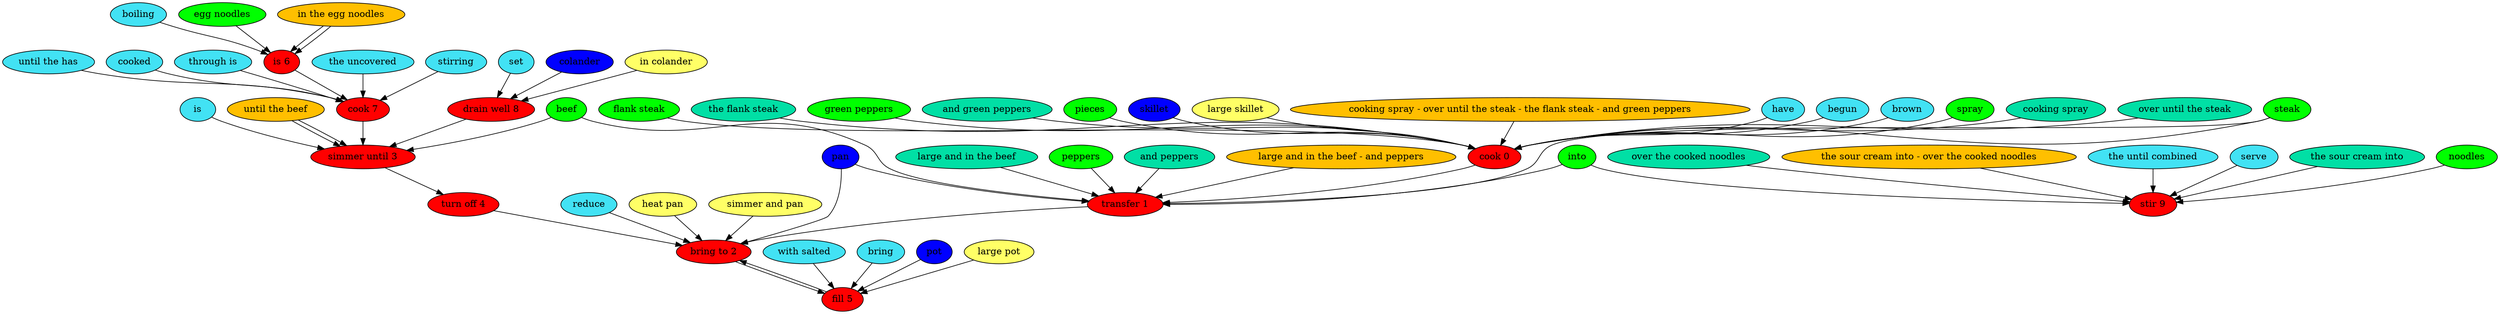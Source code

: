 digraph G {
"cook 0" [style=filled, fillcolor=red];
have [style=filled, fillcolor="#42e2f4"];
have -> "cook 0";
begun [style=filled, fillcolor="#42e2f4"];
begun -> "cook 0";
brown [style=filled, fillcolor="#42e2f4"];
brown -> "cook 0";
spray [style=filled, fillcolor=green];
spray -> "cook 0";
"cooking spray" [style=filled, fillcolor="#01DFA5"];
"cooking spray" -> "cook 0";
steak [style=filled, fillcolor=green];
steak -> "cook 0";
"over until the steak" [style=filled, fillcolor="#01DFA5"];
"over until the steak" -> "cook 0";
"flank steak" [style=filled, fillcolor=green];
"flank steak" -> "cook 0";
"the flank steak" [style=filled, fillcolor="#01DFA5"];
"the flank steak" -> "cook 0";
"green peppers" [style=filled, fillcolor=green];
"green peppers" -> "cook 0";
"and green peppers" [style=filled, fillcolor="#01DFA5"];
"and green peppers" -> "cook 0";
pieces [style=filled, fillcolor=green];
pieces -> "cook 0";
skillet [style=filled, fillcolor="#0000ff"];
skillet -> "cook 0";
"large skillet" [style=filled, fillcolor="#ffff66"];
"large skillet" -> "cook 0";
"cooking spray - over until the steak - the flank steak - and green peppers" [style=filled, fillcolor="#FFBF00"];
"cooking spray - over until the steak - the flank steak - and green peppers" -> "cook 0";
"transfer 1" [style=filled, fillcolor=red];
beef [style=filled, fillcolor=green];
beef -> "transfer 1";
"large and in the beef" [style=filled, fillcolor="#01DFA5"];
"large and in the beef" -> "transfer 1";
steak [style=filled, fillcolor=green];
steak -> "transfer 1";
peppers [style=filled, fillcolor=green];
peppers -> "transfer 1";
"and peppers" [style=filled, fillcolor="#01DFA5"];
"and peppers" -> "transfer 1";
into [style=filled, fillcolor=green];
into -> "transfer 1";
pan [style=filled, fillcolor="#0000ff"];
pan -> "transfer 1";
"large and in the beef - and peppers" [style=filled, fillcolor="#FFBF00"];
"large and in the beef - and peppers" -> "transfer 1";
"bring to 2" [style=filled, fillcolor=red];
reduce [style=filled, fillcolor="#42e2f4"];
reduce -> "bring to 2";
pan [style=filled, fillcolor="#0000ff"];
pan -> "bring to 2";
"heat pan" [style=filled, fillcolor="#ffff66"];
"heat pan" -> "bring to 2";
"simmer and pan" [style=filled, fillcolor="#ffff66"];
"simmer and pan" -> "bring to 2";
"simmer until 3" [style=filled, fillcolor=red];
is [style=filled, fillcolor="#42e2f4"];
is -> "simmer until 3";
beef [style=filled, fillcolor=green];
beef -> "simmer until 3";
"until the beef" [style=filled, fillcolor="#01DFA5"];
"until the beef" -> "simmer until 3";
"until the beef" [style=filled, fillcolor="#FFBF00"];
"until the beef" -> "simmer until 3";
"turn off 4" [style=filled, fillcolor=red];
"fill 5" [style=filled, fillcolor=red];
"with salted" [style=filled, fillcolor="#42e2f4"];
"with salted" -> "fill 5";
bring [style=filled, fillcolor="#42e2f4"];
bring -> "fill 5";
pot [style=filled, fillcolor="#0000ff"];
pot -> "fill 5";
"large pot" [style=filled, fillcolor="#ffff66"];
"large pot" -> "fill 5";
"is 6" [style=filled, fillcolor=red];
boiling [style=filled, fillcolor="#42e2f4"];
boiling -> "is 6";
"egg noodles" [style=filled, fillcolor=green];
"egg noodles" -> "is 6";
"in the egg noodles" [style=filled, fillcolor="#01DFA5"];
"in the egg noodles" -> "is 6";
"in the egg noodles" [style=filled, fillcolor="#FFBF00"];
"in the egg noodles" -> "is 6";
"cook 7" [style=filled, fillcolor=red];
"the uncovered" [style=filled, fillcolor="#42e2f4"];
"the uncovered" -> "cook 7";
stirring [style=filled, fillcolor="#42e2f4"];
stirring -> "cook 7";
"until the has" [style=filled, fillcolor="#42e2f4"];
"until the has" -> "cook 7";
cooked [style=filled, fillcolor="#42e2f4"];
cooked -> "cook 7";
"through is" [style=filled, fillcolor="#42e2f4"];
"through is" -> "cook 7";
"drain well 8" [style=filled, fillcolor=red];
set [style=filled, fillcolor="#42e2f4"];
set -> "drain well 8";
colander [style=filled, fillcolor="#0000ff"];
colander -> "drain well 8";
"in colander" [style=filled, fillcolor="#ffff66"];
"in colander" -> "drain well 8";
"stir 9" [style=filled, fillcolor=red];
"the until combined" [style=filled, fillcolor="#42e2f4"];
"the until combined" -> "stir 9";
serve [style=filled, fillcolor="#42e2f4"];
serve -> "stir 9";
into [style=filled, fillcolor=green];
into -> "stir 9";
"the sour cream into" [style=filled, fillcolor="#01DFA5"];
"the sour cream into" -> "stir 9";
noodles [style=filled, fillcolor=green];
noodles -> "stir 9";
"over the cooked noodles" [style=filled, fillcolor="#01DFA5"];
"over the cooked noodles" -> "stir 9";
"the sour cream into - over the cooked noodles" [style=filled, fillcolor="#FFBF00"];
"the sour cream into - over the cooked noodles" -> "stir 9";
"cook 0" -> "transfer 1";
"transfer 1" -> "bring to 2";
"bring to 2" -> "fill 5";
"simmer until 3" -> "turn off 4";
"turn off 4" -> "bring to 2";
"fill 5" -> "bring to 2";
"is 6" -> "cook 7";
"cook 7" -> "simmer until 3";
"drain well 8" -> "simmer until 3";
}
